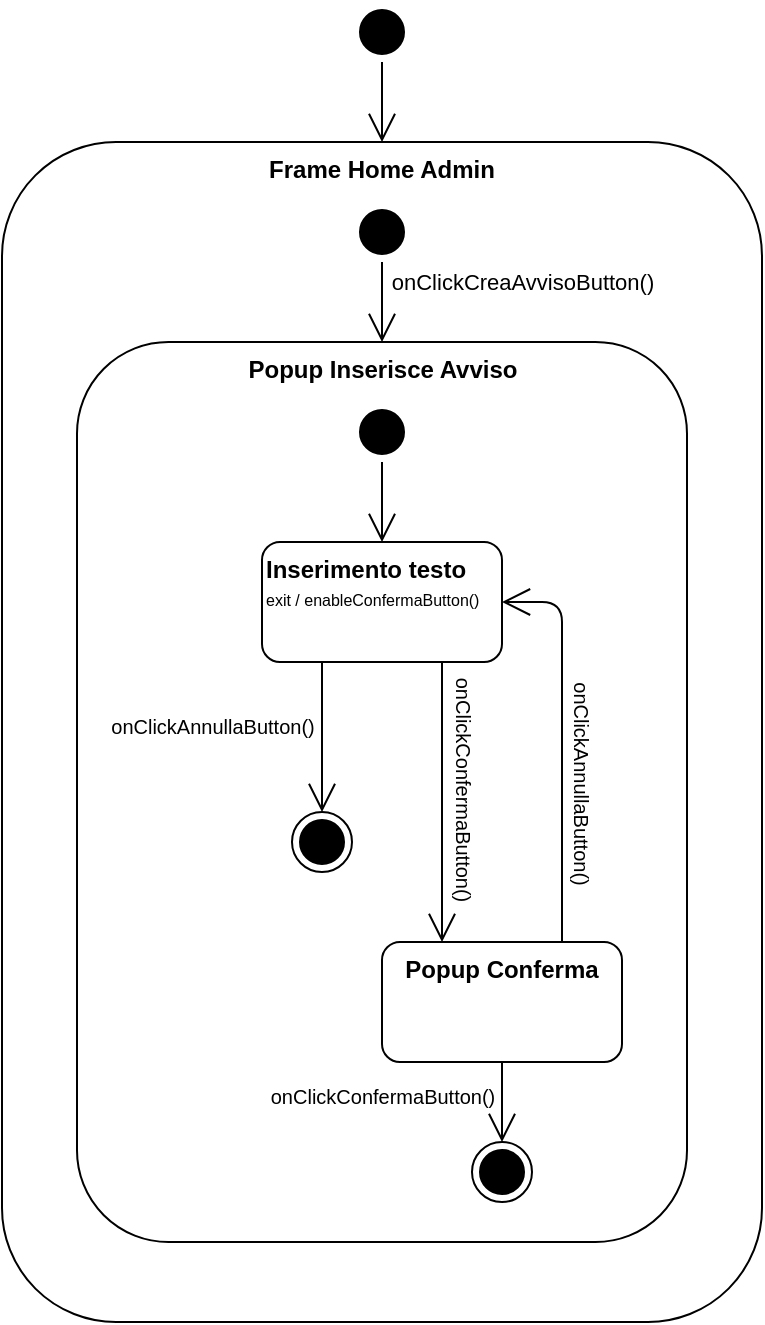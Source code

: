 <mxfile version="20.7.4" type="github">
  <diagram id="F16QGHU6sUbXVjKTvUNp" name="Pagina-1">
    <mxGraphModel dx="1050" dy="541" grid="1" gridSize="10" guides="1" tooltips="1" connect="1" arrows="1" fold="1" page="1" pageScale="1" pageWidth="827" pageHeight="1169" math="0" shadow="0">
      <root>
        <mxCell id="0" />
        <mxCell id="1" parent="0" />
        <mxCell id="O6g38xV-sDOq5T4I93U4-1" value="&lt;b&gt;Frame Home Admin&lt;/b&gt;" style="rounded=1;whiteSpace=wrap;html=1;verticalAlign=top;" vertex="1" parent="1">
          <mxGeometry x="224" y="325" width="380" height="590" as="geometry" />
        </mxCell>
        <mxCell id="O6g38xV-sDOq5T4I93U4-2" value="" style="ellipse;html=1;shape=startState;fillColor=#000000;strokeColor=#000000;" vertex="1" parent="1">
          <mxGeometry x="399" y="255" width="30" height="30" as="geometry" />
        </mxCell>
        <mxCell id="O6g38xV-sDOq5T4I93U4-3" value="" style="edgeStyle=orthogonalEdgeStyle;html=1;verticalAlign=bottom;endArrow=open;endSize=12;strokeColor=#000000;rounded=0;entryX=0.5;entryY=0;entryDx=0;entryDy=0;" edge="1" source="O6g38xV-sDOq5T4I93U4-2" parent="1" target="O6g38xV-sDOq5T4I93U4-1">
          <mxGeometry relative="1" as="geometry">
            <mxPoint x="209" y="325" as="targetPoint" />
          </mxGeometry>
        </mxCell>
        <mxCell id="O6g38xV-sDOq5T4I93U4-4" value="" style="ellipse;html=1;shape=startState;fillColor=#000000;strokeColor=#000000;" vertex="1" parent="1">
          <mxGeometry x="399" y="355" width="30" height="30" as="geometry" />
        </mxCell>
        <mxCell id="O6g38xV-sDOq5T4I93U4-5" value="" style="edgeStyle=orthogonalEdgeStyle;html=1;verticalAlign=bottom;endArrow=open;endSize=12;strokeColor=#000000;rounded=0;entryX=0.5;entryY=0;entryDx=0;entryDy=0;" edge="1" parent="1" source="O6g38xV-sDOq5T4I93U4-4" target="O6g38xV-sDOq5T4I93U4-6">
          <mxGeometry relative="1" as="geometry">
            <mxPoint x="319" y="425" as="targetPoint" />
          </mxGeometry>
        </mxCell>
        <mxCell id="O6g38xV-sDOq5T4I93U4-7" value="onClickCreaAvvisoButton()" style="edgeLabel;html=1;align=center;verticalAlign=middle;resizable=0;points=[];" vertex="1" connectable="0" parent="O6g38xV-sDOq5T4I93U4-5">
          <mxGeometry x="-0.208" relative="1" as="geometry">
            <mxPoint x="70" y="-6" as="offset" />
          </mxGeometry>
        </mxCell>
        <mxCell id="O6g38xV-sDOq5T4I93U4-6" value="Popup Inserisce Avviso" style="rounded=1;whiteSpace=wrap;html=1;strokeColor=#000000;verticalAlign=top;fontStyle=1" vertex="1" parent="1">
          <mxGeometry x="261.5" y="425" width="305" height="450" as="geometry" />
        </mxCell>
        <mxCell id="O6g38xV-sDOq5T4I93U4-9" value="Inserimento testo&lt;br style=&quot;font-size: 11px;&quot;&gt;&lt;font size=&quot;1&quot;&gt;&lt;span style=&quot;font-weight: 400; font-size: 8px;&quot;&gt;exit / enableConfermaButton()&lt;/span&gt;&lt;/font&gt;" style="rounded=1;whiteSpace=wrap;html=1;strokeColor=#000000;verticalAlign=top;fontStyle=1;align=left;" vertex="1" parent="1">
          <mxGeometry x="354" y="525" width="120" height="60" as="geometry" />
        </mxCell>
        <mxCell id="O6g38xV-sDOq5T4I93U4-10" value="" style="ellipse;html=1;shape=startState;fillColor=#000000;strokeColor=#000000;" vertex="1" parent="1">
          <mxGeometry x="399" y="455" width="30" height="30" as="geometry" />
        </mxCell>
        <mxCell id="O6g38xV-sDOq5T4I93U4-11" value="" style="edgeStyle=orthogonalEdgeStyle;html=1;verticalAlign=bottom;endArrow=open;endSize=12;strokeColor=#000000;rounded=0;entryX=0.5;entryY=0;entryDx=0;entryDy=0;" edge="1" parent="1" source="O6g38xV-sDOq5T4I93U4-10" target="O6g38xV-sDOq5T4I93U4-9">
          <mxGeometry relative="1" as="geometry">
            <mxPoint x="409" y="525" as="targetPoint" />
          </mxGeometry>
        </mxCell>
        <mxCell id="O6g38xV-sDOq5T4I93U4-12" value="" style="endArrow=open;endFill=1;endSize=12;html=1;rounded=0;strokeColor=#000000;fontSize=8;exitX=0.25;exitY=1;exitDx=0;exitDy=0;entryX=0.5;entryY=0;entryDx=0;entryDy=0;" edge="1" parent="1" source="O6g38xV-sDOq5T4I93U4-9" target="O6g38xV-sDOq5T4I93U4-13">
          <mxGeometry width="160" relative="1" as="geometry">
            <mxPoint x="334" y="665" as="sourcePoint" />
            <mxPoint x="494" y="665" as="targetPoint" />
          </mxGeometry>
        </mxCell>
        <mxCell id="O6g38xV-sDOq5T4I93U4-14" value="&lt;span style=&quot;font-size: 10px;&quot;&gt;onClickAnnullaButton()&lt;/span&gt;" style="edgeLabel;html=1;align=center;verticalAlign=middle;resizable=0;points=[];fontSize=8;labelBackgroundColor=none;" vertex="1" connectable="0" parent="O6g38xV-sDOq5T4I93U4-12">
          <mxGeometry x="-0.417" y="2" relative="1" as="geometry">
            <mxPoint x="-57" y="10" as="offset" />
          </mxGeometry>
        </mxCell>
        <mxCell id="O6g38xV-sDOq5T4I93U4-13" value="" style="ellipse;html=1;shape=endState;fillColor=#000000;strokeColor=#000000;fontSize=8;" vertex="1" parent="1">
          <mxGeometry x="369" y="660" width="30" height="30" as="geometry" />
        </mxCell>
        <mxCell id="O6g38xV-sDOq5T4I93U4-16" value="" style="endArrow=open;endFill=1;endSize=12;html=1;rounded=0;strokeColor=#000000;fontSize=8;entryX=0.25;entryY=0;entryDx=0;entryDy=0;" edge="1" parent="1" target="O6g38xV-sDOq5T4I93U4-18">
          <mxGeometry x="-0.429" y="30" width="160" relative="1" as="geometry">
            <mxPoint x="444" y="585" as="sourcePoint" />
            <mxPoint x="449" y="675" as="targetPoint" />
            <mxPoint as="offset" />
          </mxGeometry>
        </mxCell>
        <mxCell id="O6g38xV-sDOq5T4I93U4-17" value="&lt;span style=&quot;font-size: 10px;&quot;&gt;onClickConfermaButton()&lt;/span&gt;" style="edgeLabel;html=1;align=center;verticalAlign=middle;resizable=0;points=[];fontSize=8;labelBackgroundColor=none;rotation=90;" vertex="1" connectable="0" parent="O6g38xV-sDOq5T4I93U4-16">
          <mxGeometry x="-0.417" y="2" relative="1" as="geometry">
            <mxPoint x="9" y="22" as="offset" />
          </mxGeometry>
        </mxCell>
        <mxCell id="O6g38xV-sDOq5T4I93U4-18" value="Popup Conferma" style="rounded=1;whiteSpace=wrap;html=1;strokeColor=#000000;verticalAlign=top;fontStyle=1" vertex="1" parent="1">
          <mxGeometry x="414" y="725" width="120" height="60" as="geometry" />
        </mxCell>
        <mxCell id="O6g38xV-sDOq5T4I93U4-22" value="" style="endArrow=open;endFill=1;endSize=12;html=1;rounded=0;strokeColor=#000000;fontSize=8;entryX=0.5;entryY=0;entryDx=0;entryDy=0;" edge="1" parent="1" target="O6g38xV-sDOq5T4I93U4-24" source="O6g38xV-sDOq5T4I93U4-18">
          <mxGeometry width="160" relative="1" as="geometry">
            <mxPoint x="469" y="885" as="sourcePoint" />
            <mxPoint x="584" y="965" as="targetPoint" />
          </mxGeometry>
        </mxCell>
        <mxCell id="O6g38xV-sDOq5T4I93U4-23" value="&lt;span style=&quot;font-size: 10px;&quot;&gt;onClickConfermaButton()&lt;/span&gt;" style="edgeLabel;html=1;align=center;verticalAlign=middle;resizable=0;points=[];fontSize=8;labelBackgroundColor=none;" vertex="1" connectable="0" parent="O6g38xV-sDOq5T4I93U4-22">
          <mxGeometry x="-0.417" y="2" relative="1" as="geometry">
            <mxPoint x="-62" y="5" as="offset" />
          </mxGeometry>
        </mxCell>
        <mxCell id="O6g38xV-sDOq5T4I93U4-24" value="" style="ellipse;html=1;shape=endState;fillColor=#000000;strokeColor=#000000;fontSize=8;" vertex="1" parent="1">
          <mxGeometry x="459" y="825" width="30" height="30" as="geometry" />
        </mxCell>
        <mxCell id="O6g38xV-sDOq5T4I93U4-25" value="" style="endArrow=open;endFill=1;endSize=12;html=1;rounded=1;strokeColor=#000000;fontSize=10;exitX=0.75;exitY=0;exitDx=0;exitDy=0;entryX=1;entryY=0.5;entryDx=0;entryDy=0;" edge="1" parent="1" source="O6g38xV-sDOq5T4I93U4-18" target="O6g38xV-sDOq5T4I93U4-9">
          <mxGeometry width="160" relative="1" as="geometry">
            <mxPoint x="489" y="635" as="sourcePoint" />
            <mxPoint x="649" y="635" as="targetPoint" />
            <Array as="points">
              <mxPoint x="504" y="555" />
            </Array>
          </mxGeometry>
        </mxCell>
        <mxCell id="O6g38xV-sDOq5T4I93U4-26" value="onClickAnnullaButton()" style="edgeLabel;html=1;align=center;verticalAlign=middle;resizable=0;points=[];fontSize=10;rotation=90;labelBackgroundColor=none;" vertex="1" connectable="0" parent="O6g38xV-sDOq5T4I93U4-25">
          <mxGeometry x="0.16" y="1" relative="1" as="geometry">
            <mxPoint x="11" y="36" as="offset" />
          </mxGeometry>
        </mxCell>
      </root>
    </mxGraphModel>
  </diagram>
</mxfile>
